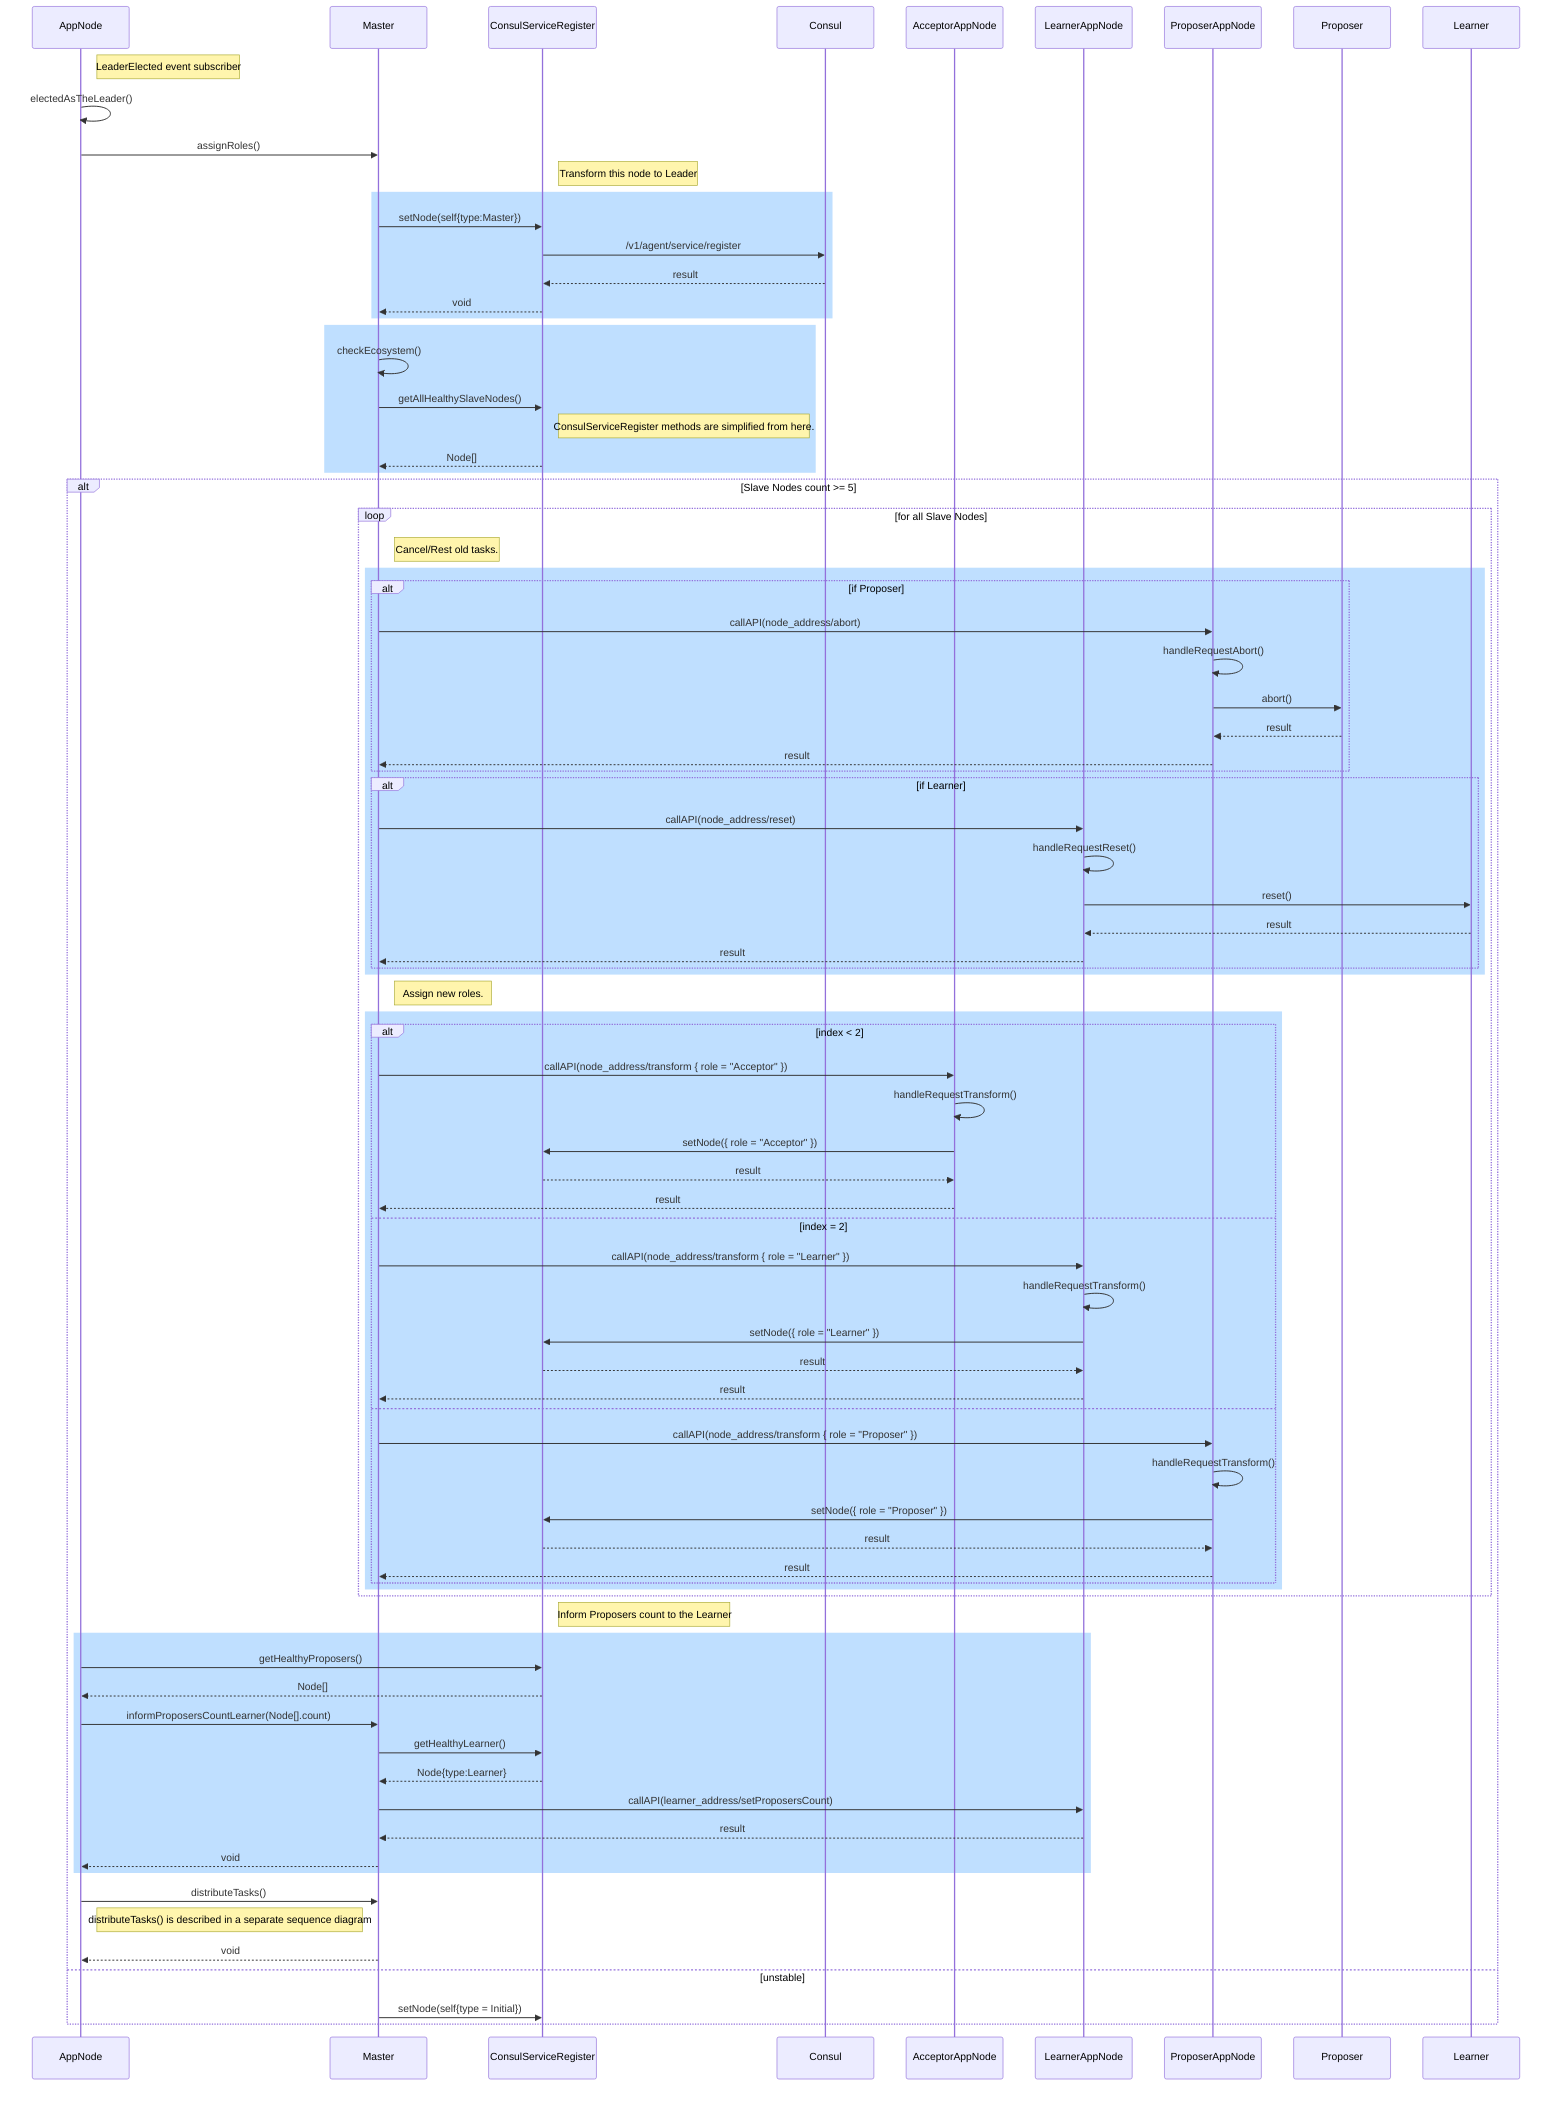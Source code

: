 sequenceDiagram 
participant AppNode
participant Master
participant ConsulServiceRegister
participant Consul
participant AcceptorAppNode
participant LearnerAppNode
participant ProposerAppNode
participant Proposer
participant Learner

# Node elected as the leader
Note right of AppNode : LeaderElected event subscriber
AppNode ->> AppNode : electedAsTheLeader()
AppNode ->> Master : assignRoles()

# Transform this node to Leader
Note right of ConsulServiceRegister : Transform this node to Leader
rect rgb(191, 223, 255)
Master ->> ConsulServiceRegister : setNode(self{type:Master})
ConsulServiceRegister ->> Consul : /v1/agent/service/register
Consul -->> ConsulServiceRegister : result
ConsulServiceRegister -->> Master : void
end

# Check ecosystem 
rect rgb(191, 223, 255)
Master ->> Master : checkEcosystem()
Master ->> ConsulServiceRegister : getAllHealthySlaveNodes()
Note right of ConsulServiceRegister : ConsulServiceRegister methods are simplified from here. 
ConsulServiceRegister -->> Master : Node[]
end

# Assign other roles to slave nodes
alt Slave Nodes count >= 5
    loop for all Slave Nodes
        # Cancel/Rest old tasks
        Note right of Master : Cancel/Rest old tasks. 
        rect rgb(191, 223, 255)
        alt if Proposer
            Master ->> ProposerAppNode : callAPI(node_address/abort)
            ProposerAppNode ->> ProposerAppNode : handleRequestAbort()
            ProposerAppNode ->> Proposer : abort()
            Proposer -->> ProposerAppNode : result
            ProposerAppNode -->> Master : result
        end
        alt if Learner
            Master ->> LearnerAppNode : callAPI(node_address/reset)
            LearnerAppNode ->> LearnerAppNode: handleRequestReset()
            LearnerAppNode ->> Learner : reset()
            Learner -->> LearnerAppNode : result
            LearnerAppNode -->> Master : result
        end
        end

        # Assign new roles
        Note right of Master : Assign new roles.
        rect rgb(191, 223, 255)
        alt index < 2
            Master ->> AcceptorAppNode : callAPI(node_address/transform { role = "Acceptor" })
            AcceptorAppNode ->> AcceptorAppNode : handleRequestTransform()
            AcceptorAppNode ->> ConsulServiceRegister : setNode({ role = "Acceptor" })
            ConsulServiceRegister -->> AcceptorAppNode : result
            AcceptorAppNode -->> Master : result
        else index = 2
            Master ->> LearnerAppNode : callAPI(node_address/transform { role = "Learner" })
            LearnerAppNode ->> LearnerAppNode : handleRequestTransform()
            LearnerAppNode ->> ConsulServiceRegister : setNode({ role = "Learner" })
            ConsulServiceRegister -->> LearnerAppNode : result
            LearnerAppNode -->> Master : result
        else 
            Master ->> ProposerAppNode : callAPI(node_address/transform { role = "Proposer" })
            ProposerAppNode ->> ProposerAppNode : handleRequestTransform()
            ProposerAppNode ->> ConsulServiceRegister : setNode({ role = "Proposer" })
            ConsulServiceRegister -->> ProposerAppNode : result
            ProposerAppNode -->> Master : result
        end
        end
    end
    
    # Get appointed Proposers
     Note right of ConsulServiceRegister : Inform Proposers count to the Learner
    rect rgb(191, 223, 255)
    AppNode ->> ConsulServiceRegister : getHealthyProposers()
    ConsulServiceRegister -->> AppNode : Node[]

    # Inform number of Proposers in the ecosystem to the Learner
    AppNode ->> Master : informProposersCountLearner(Node[].count)
    Master ->> ConsulServiceRegister : getHealthyLearner()
    ConsulServiceRegister -->> Master : Node{type:Learner}
    Master ->> LearnerAppNode : callAPI(learner_address/setProposersCount)
    LearnerAppNode -->> Master : result
    Master -->> AppNode : void
    end

    # Distribute tasks
    AppNode ->> Master : distributeTasks()
    Note right of AppNode : distributeTasks() is described in a separate sequence diagram
    Master -->> AppNode : void
else unstable
    # Ecosystem unstable
    Master ->> ConsulServiceRegister : setNode(self{type = Initial})
end
